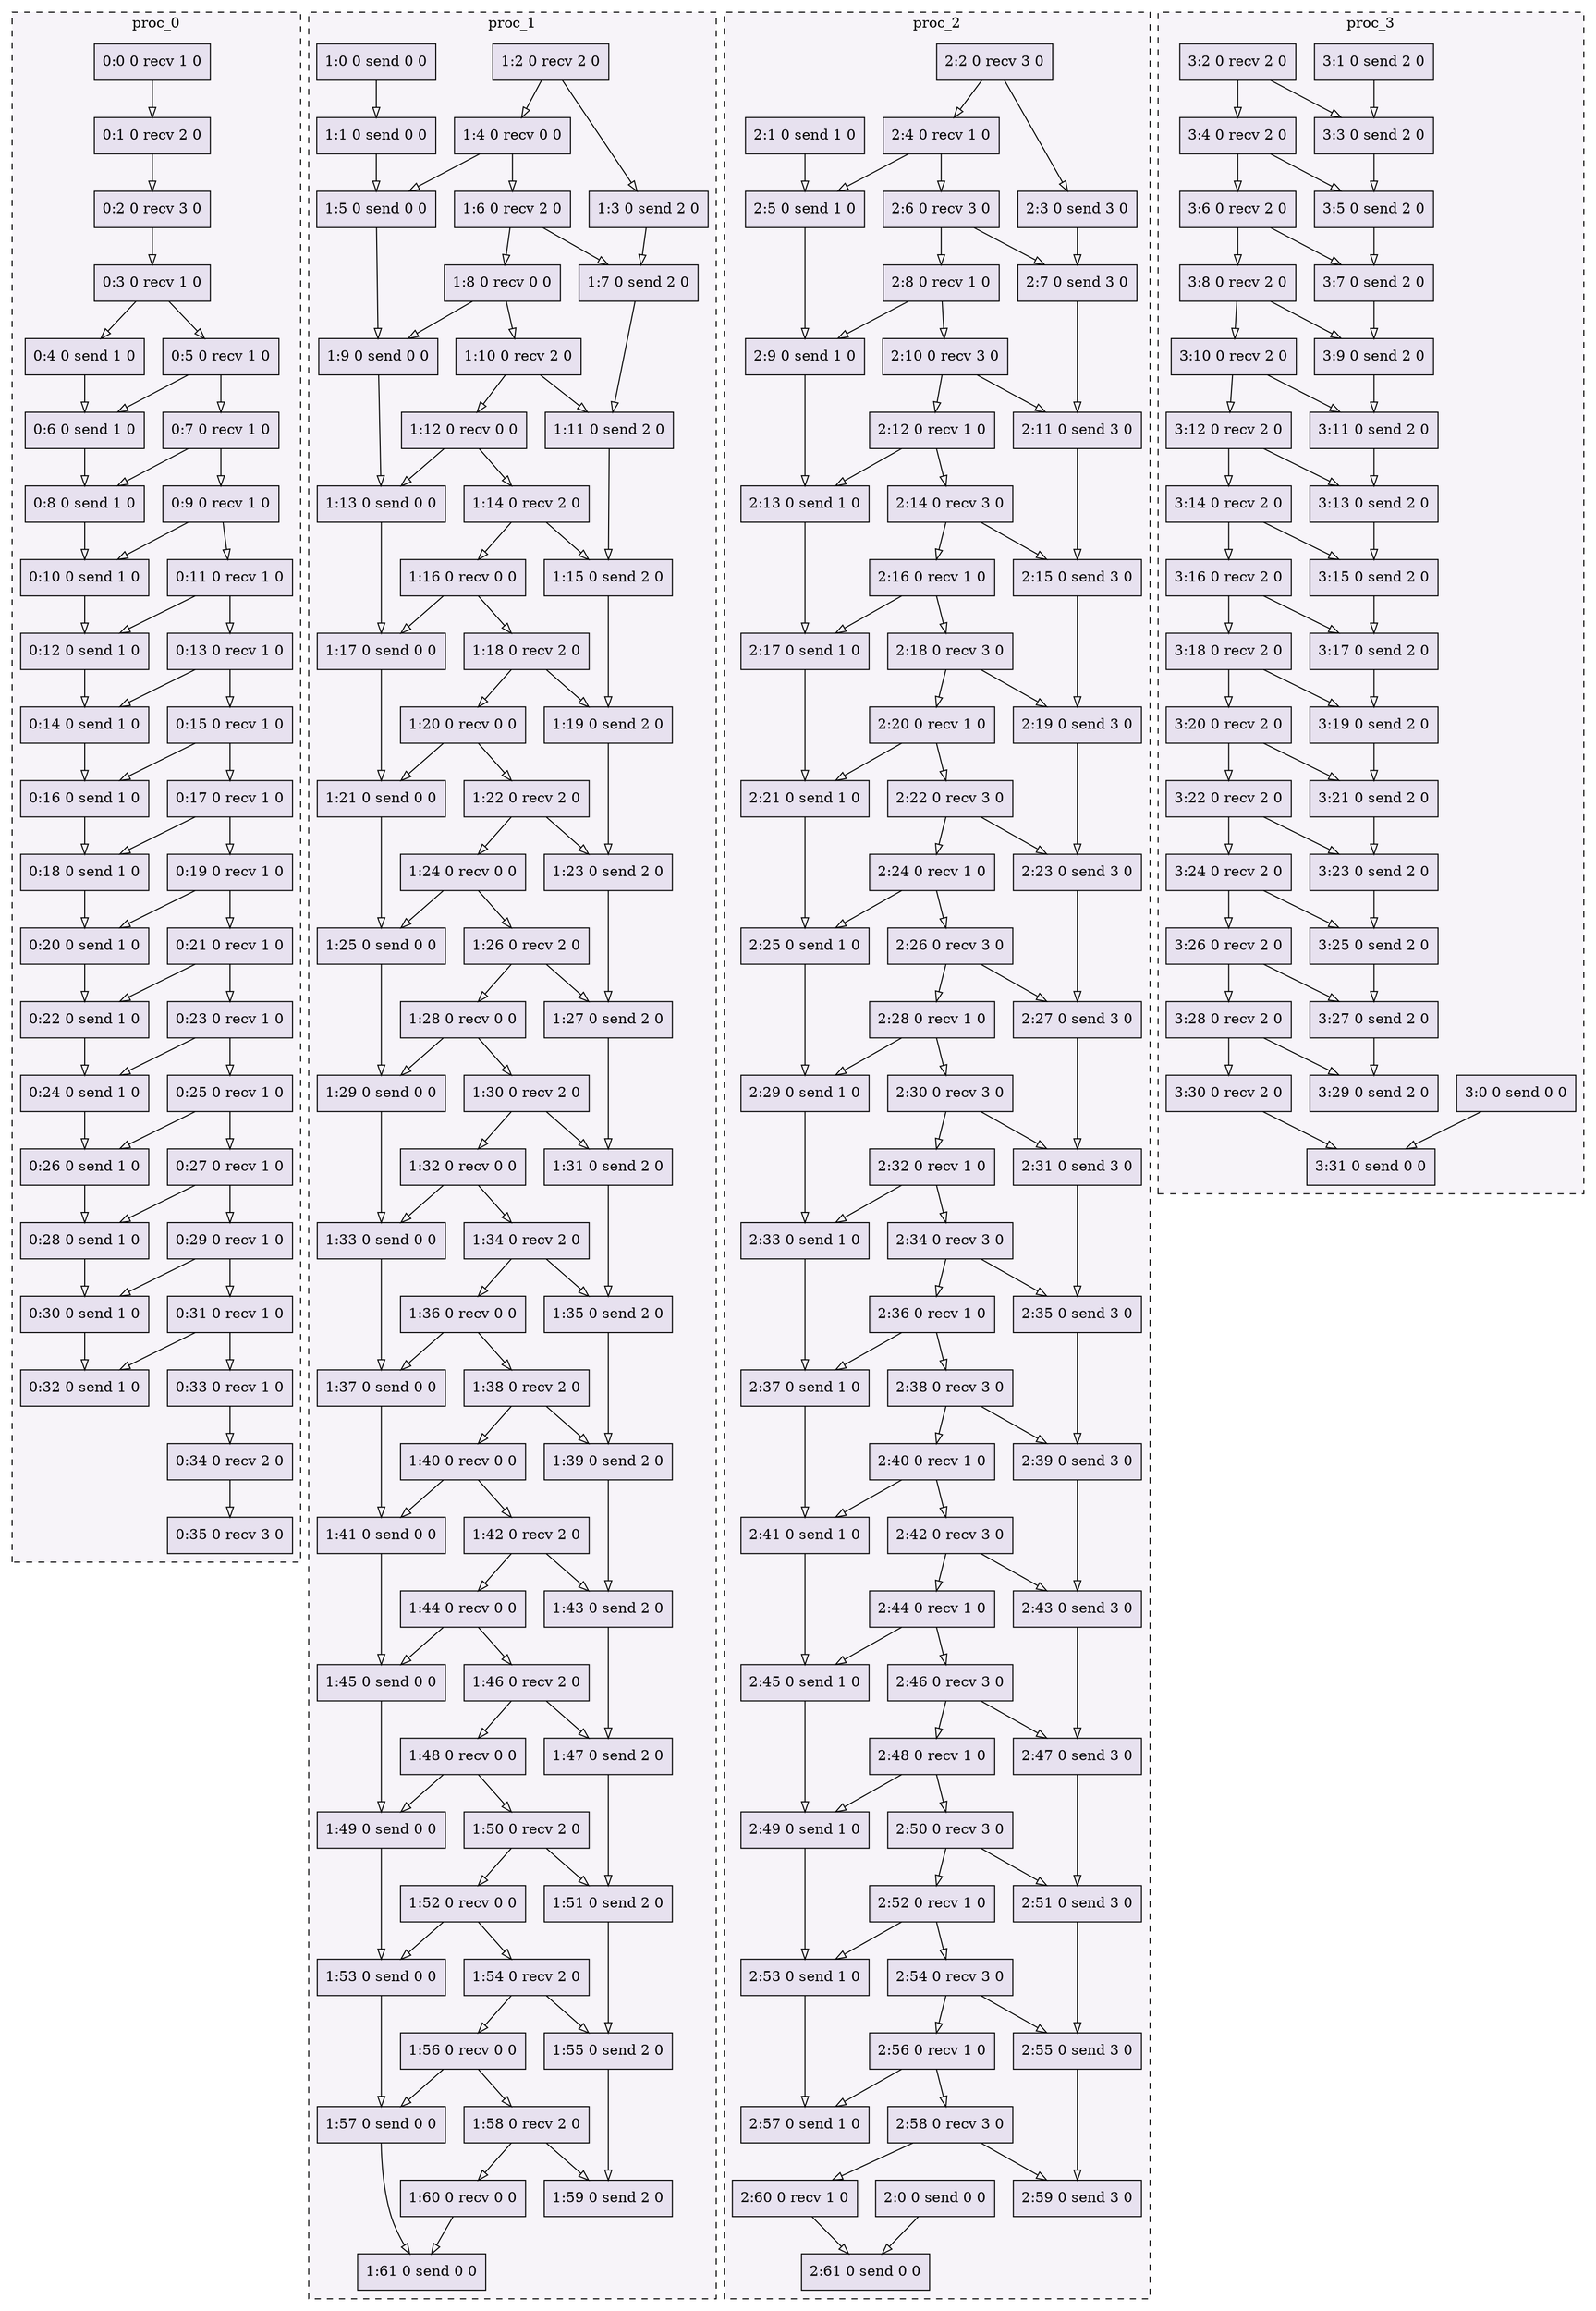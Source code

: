 digraph{node[shape=record style=filled colorscheme=purd9 fillcolor=2];subgraph cluster0{style=dashed;colorscheme=purd9;bgcolor=1;edge[arrowhead=empty];label=proc_0;0[label="0:0 0 recv 1 0"];1[label="0:1 0 recv 2 0"];2[label="0:2 0 recv 3 0"];3[label="0:3 0 recv 1 0"];4[label="0:4 0 send 1 0"];5[label="0:5 0 recv 1 0"];6[label="0:6 0 send 1 0"];7[label="0:7 0 recv 1 0"];8[label="0:8 0 send 1 0"];9[label="0:9 0 recv 1 0"];10[label="0:10 0 send 1 0"];11[label="0:11 0 recv 1 0"];12[label="0:12 0 send 1 0"];13[label="0:13 0 recv 1 0"];14[label="0:14 0 send 1 0"];15[label="0:15 0 recv 1 0"];16[label="0:16 0 send 1 0"];17[label="0:17 0 recv 1 0"];18[label="0:18 0 send 1 0"];19[label="0:19 0 recv 1 0"];20[label="0:20 0 send 1 0"];21[label="0:21 0 recv 1 0"];22[label="0:22 0 send 1 0"];23[label="0:23 0 recv 1 0"];24[label="0:24 0 send 1 0"];25[label="0:25 0 recv 1 0"];26[label="0:26 0 send 1 0"];27[label="0:27 0 recv 1 0"];28[label="0:28 0 send 1 0"];29[label="0:29 0 recv 1 0"];30[label="0:30 0 send 1 0"];31[label="0:31 0 recv 1 0"];32[label="0:32 0 send 1 0"];33[label="0:33 0 recv 1 0"];34[label="0:34 0 recv 2 0"];35[label="0:35 0 recv 3 0"];0->1;1->2;2->3;3->4;3->5;5->6;4->6;5->7;7->8;6->8;7->9;9->10;8->10;9->11;11->12;10->12;11->13;13->14;12->14;13->15;15->16;14->16;15->17;17->18;16->18;17->19;19->20;18->20;19->21;21->22;20->22;21->23;23->24;22->24;23->25;25->26;24->26;25->27;27->28;26->28;27->29;29->30;28->30;29->31;31->32;30->32;31->33;33->34;34->35;}subgraph cluster1{style=dashed;colorscheme=purd9;bgcolor=1;edge[arrowhead=empty];label=proc_1;36[label="1:0 0 send 0 0"];37[label="1:1 0 send 0 0"];38[label="1:2 0 recv 2 0"];39[label="1:3 0 send 2 0"];40[label="1:4 0 recv 0 0"];41[label="1:5 0 send 0 0"];42[label="1:6 0 recv 2 0"];43[label="1:7 0 send 2 0"];44[label="1:8 0 recv 0 0"];45[label="1:9 0 send 0 0"];46[label="1:10 0 recv 2 0"];47[label="1:11 0 send 2 0"];48[label="1:12 0 recv 0 0"];49[label="1:13 0 send 0 0"];50[label="1:14 0 recv 2 0"];51[label="1:15 0 send 2 0"];52[label="1:16 0 recv 0 0"];53[label="1:17 0 send 0 0"];54[label="1:18 0 recv 2 0"];55[label="1:19 0 send 2 0"];56[label="1:20 0 recv 0 0"];57[label="1:21 0 send 0 0"];58[label="1:22 0 recv 2 0"];59[label="1:23 0 send 2 0"];60[label="1:24 0 recv 0 0"];61[label="1:25 0 send 0 0"];62[label="1:26 0 recv 2 0"];63[label="1:27 0 send 2 0"];64[label="1:28 0 recv 0 0"];65[label="1:29 0 send 0 0"];66[label="1:30 0 recv 2 0"];67[label="1:31 0 send 2 0"];68[label="1:32 0 recv 0 0"];69[label="1:33 0 send 0 0"];70[label="1:34 0 recv 2 0"];71[label="1:35 0 send 2 0"];72[label="1:36 0 recv 0 0"];73[label="1:37 0 send 0 0"];74[label="1:38 0 recv 2 0"];75[label="1:39 0 send 2 0"];76[label="1:40 0 recv 0 0"];77[label="1:41 0 send 0 0"];78[label="1:42 0 recv 2 0"];79[label="1:43 0 send 2 0"];80[label="1:44 0 recv 0 0"];81[label="1:45 0 send 0 0"];82[label="1:46 0 recv 2 0"];83[label="1:47 0 send 2 0"];84[label="1:48 0 recv 0 0"];85[label="1:49 0 send 0 0"];86[label="1:50 0 recv 2 0"];87[label="1:51 0 send 2 0"];88[label="1:52 0 recv 0 0"];89[label="1:53 0 send 0 0"];90[label="1:54 0 recv 2 0"];91[label="1:55 0 send 2 0"];92[label="1:56 0 recv 0 0"];93[label="1:57 0 send 0 0"];94[label="1:58 0 recv 2 0"];95[label="1:59 0 send 2 0"];96[label="1:60 0 recv 0 0"];97[label="1:61 0 send 0 0"];36->37;38->39;38->40;40->41;37->41;40->42;42->43;39->43;42->44;44->45;41->45;44->46;46->47;43->47;46->48;48->49;45->49;48->50;50->51;47->51;50->52;52->53;49->53;52->54;54->55;51->55;54->56;56->57;53->57;56->58;58->59;55->59;58->60;60->61;57->61;60->62;62->63;59->63;62->64;64->65;61->65;64->66;66->67;63->67;66->68;68->69;65->69;68->70;70->71;67->71;70->72;72->73;69->73;72->74;74->75;71->75;74->76;76->77;73->77;76->78;78->79;75->79;78->80;80->81;77->81;80->82;82->83;79->83;82->84;84->85;81->85;84->86;86->87;83->87;86->88;88->89;85->89;88->90;90->91;87->91;90->92;92->93;89->93;92->94;94->95;91->95;94->96;96->97;93->97;}subgraph cluster2{style=dashed;colorscheme=purd9;bgcolor=1;edge[arrowhead=empty];label=proc_2;98[label="2:0 0 send 0 0"];99[label="2:1 0 send 1 0"];100[label="2:2 0 recv 3 0"];101[label="2:3 0 send 3 0"];102[label="2:4 0 recv 1 0"];103[label="2:5 0 send 1 0"];104[label="2:6 0 recv 3 0"];105[label="2:7 0 send 3 0"];106[label="2:8 0 recv 1 0"];107[label="2:9 0 send 1 0"];108[label="2:10 0 recv 3 0"];109[label="2:11 0 send 3 0"];110[label="2:12 0 recv 1 0"];111[label="2:13 0 send 1 0"];112[label="2:14 0 recv 3 0"];113[label="2:15 0 send 3 0"];114[label="2:16 0 recv 1 0"];115[label="2:17 0 send 1 0"];116[label="2:18 0 recv 3 0"];117[label="2:19 0 send 3 0"];118[label="2:20 0 recv 1 0"];119[label="2:21 0 send 1 0"];120[label="2:22 0 recv 3 0"];121[label="2:23 0 send 3 0"];122[label="2:24 0 recv 1 0"];123[label="2:25 0 send 1 0"];124[label="2:26 0 recv 3 0"];125[label="2:27 0 send 3 0"];126[label="2:28 0 recv 1 0"];127[label="2:29 0 send 1 0"];128[label="2:30 0 recv 3 0"];129[label="2:31 0 send 3 0"];130[label="2:32 0 recv 1 0"];131[label="2:33 0 send 1 0"];132[label="2:34 0 recv 3 0"];133[label="2:35 0 send 3 0"];134[label="2:36 0 recv 1 0"];135[label="2:37 0 send 1 0"];136[label="2:38 0 recv 3 0"];137[label="2:39 0 send 3 0"];138[label="2:40 0 recv 1 0"];139[label="2:41 0 send 1 0"];140[label="2:42 0 recv 3 0"];141[label="2:43 0 send 3 0"];142[label="2:44 0 recv 1 0"];143[label="2:45 0 send 1 0"];144[label="2:46 0 recv 3 0"];145[label="2:47 0 send 3 0"];146[label="2:48 0 recv 1 0"];147[label="2:49 0 send 1 0"];148[label="2:50 0 recv 3 0"];149[label="2:51 0 send 3 0"];150[label="2:52 0 recv 1 0"];151[label="2:53 0 send 1 0"];152[label="2:54 0 recv 3 0"];153[label="2:55 0 send 3 0"];154[label="2:56 0 recv 1 0"];155[label="2:57 0 send 1 0"];156[label="2:58 0 recv 3 0"];157[label="2:59 0 send 3 0"];158[label="2:60 0 recv 1 0"];159[label="2:61 0 send 0 0"];100->101;100->102;102->103;99->103;102->104;104->105;101->105;104->106;106->107;103->107;106->108;108->109;105->109;108->110;110->111;107->111;110->112;112->113;109->113;112->114;114->115;111->115;114->116;116->117;113->117;116->118;118->119;115->119;118->120;120->121;117->121;120->122;122->123;119->123;122->124;124->125;121->125;124->126;126->127;123->127;126->128;128->129;125->129;128->130;130->131;127->131;130->132;132->133;129->133;132->134;134->135;131->135;134->136;136->137;133->137;136->138;138->139;135->139;138->140;140->141;137->141;140->142;142->143;139->143;142->144;144->145;141->145;144->146;146->147;143->147;146->148;148->149;145->149;148->150;150->151;147->151;150->152;152->153;149->153;152->154;154->155;151->155;154->156;156->157;153->157;156->158;158->159;98->159;}subgraph cluster3{style=dashed;colorscheme=purd9;bgcolor=1;edge[arrowhead=empty];label=proc_3;160[label="3:0 0 send 0 0"];161[label="3:1 0 send 2 0"];162[label="3:2 0 recv 2 0"];163[label="3:3 0 send 2 0"];164[label="3:4 0 recv 2 0"];165[label="3:5 0 send 2 0"];166[label="3:6 0 recv 2 0"];167[label="3:7 0 send 2 0"];168[label="3:8 0 recv 2 0"];169[label="3:9 0 send 2 0"];170[label="3:10 0 recv 2 0"];171[label="3:11 0 send 2 0"];172[label="3:12 0 recv 2 0"];173[label="3:13 0 send 2 0"];174[label="3:14 0 recv 2 0"];175[label="3:15 0 send 2 0"];176[label="3:16 0 recv 2 0"];177[label="3:17 0 send 2 0"];178[label="3:18 0 recv 2 0"];179[label="3:19 0 send 2 0"];180[label="3:20 0 recv 2 0"];181[label="3:21 0 send 2 0"];182[label="3:22 0 recv 2 0"];183[label="3:23 0 send 2 0"];184[label="3:24 0 recv 2 0"];185[label="3:25 0 send 2 0"];186[label="3:26 0 recv 2 0"];187[label="3:27 0 send 2 0"];188[label="3:28 0 recv 2 0"];189[label="3:29 0 send 2 0"];190[label="3:30 0 recv 2 0"];191[label="3:31 0 send 0 0"];162->163;161->163;162->164;164->165;163->165;164->166;166->167;165->167;166->168;168->169;167->169;168->170;170->171;169->171;170->172;172->173;171->173;172->174;174->175;173->175;174->176;176->177;175->177;176->178;178->179;177->179;178->180;180->181;179->181;180->182;182->183;181->183;182->184;184->185;183->185;184->186;186->187;185->187;186->188;188->189;187->189;188->190;190->191;160->191;}}